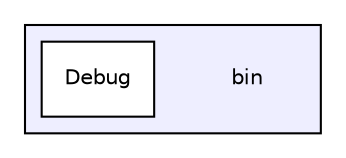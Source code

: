 digraph "bin" {
  compound=true
  node [ fontsize="10", fontname="Helvetica"];
  edge [ labelfontsize="10", labelfontname="Helvetica"];
  subgraph clusterdir_2ea30aa2956a8db99dd22aa5e597f384 {
    graph [ bgcolor="#eeeeff", pencolor="black", label="" URL="dir_2ea30aa2956a8db99dd22aa5e597f384.html"];
    dir_2ea30aa2956a8db99dd22aa5e597f384 [shape=plaintext label="bin"];
    dir_68323fab176bfe54037497825ea333b7 [shape=box label="Debug" color="black" fillcolor="white" style="filled" URL="dir_68323fab176bfe54037497825ea333b7.html"];
  }
}
